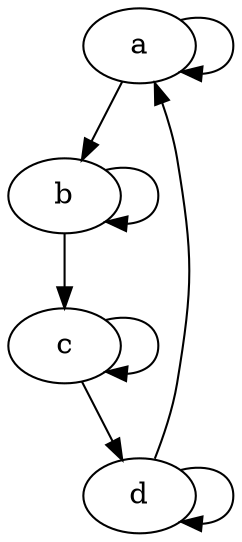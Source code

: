 digraph {
    a -> b;
    b -> c;
    c -> d;
    d -> a;

    a -> a;
    b -> b;
    c -> c;
    d -> d;
}
